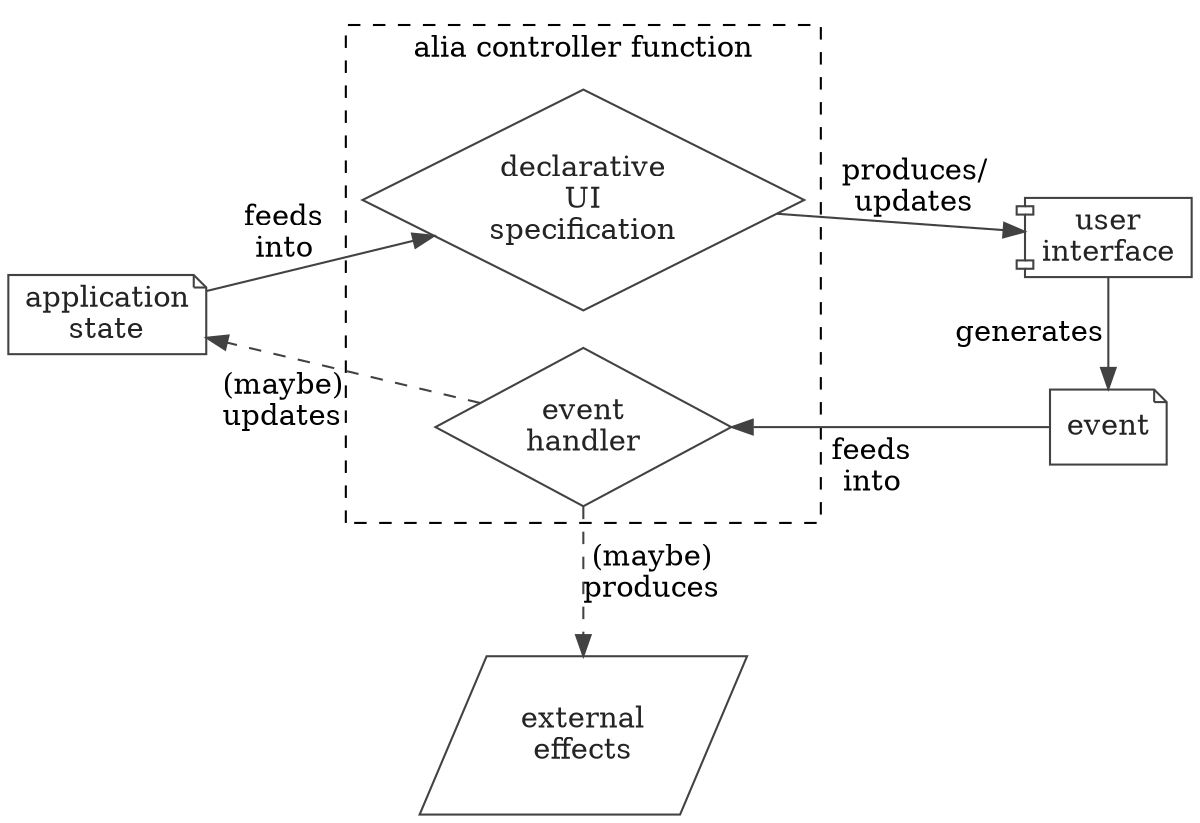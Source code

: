 digraph flow {

compound=true;
newrank=true;

rankdir="LR";

edge[color="#424242"];
node[color="#424242", fontcolor="#242424"];

state [label="application\nstate", shape=note]

subgraph cluster_controller {
    label="alia controller function"; style=dashed;
    ui_code [label="declarative\nUI\nspecification", shape=diamond];
    event_handler [label="event\nhandler", shape=diamond];
}

ui [label="user\ninterface", shape=component]

event [label="event", shape=note]

effects [label="external\neffects", shape=parallelogram]

state -> ui_code [label="feeds\ninto"]

ui_code -> ui [label="produces/\nupdates"]

ui -> event [label="generates            "]

event -> event_handler
[headlabel="feeds\ninto", labeldistance=7, labelangle=-16]

event_handler -> state [xlabel="(maybe)\nupdates", style=dashed]

event_handler -> effects
[xlabel="\n(maybe)\nproduces", style=dashed, minlen=2]

event -> effects [style=invis]

{rank = same; ui_code; event_handler; effects;}

{rank = same; ui; event;}

}
